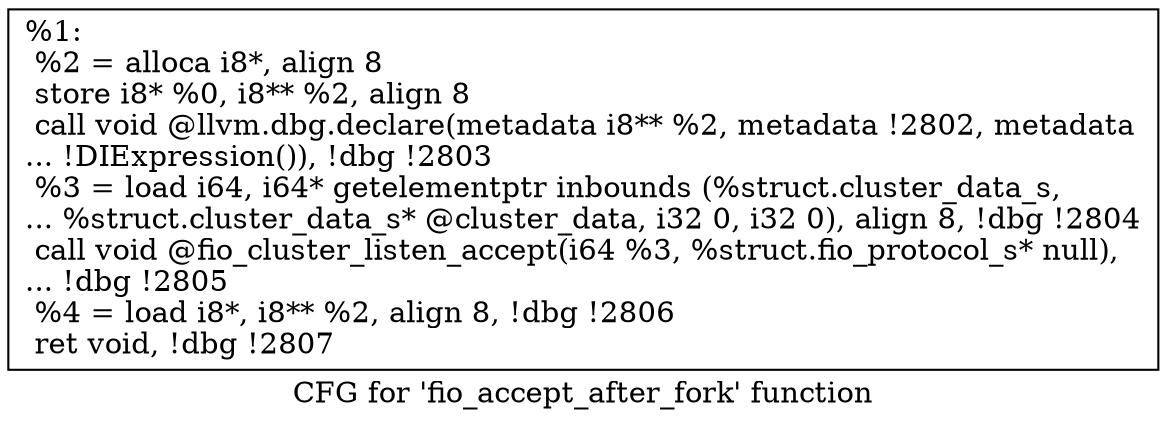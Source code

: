 digraph "CFG for 'fio_accept_after_fork' function" {
	label="CFG for 'fio_accept_after_fork' function";

	Node0x55685142ab90 [shape=record,label="{%1:\l  %2 = alloca i8*, align 8\l  store i8* %0, i8** %2, align 8\l  call void @llvm.dbg.declare(metadata i8** %2, metadata !2802, metadata\l... !DIExpression()), !dbg !2803\l  %3 = load i64, i64* getelementptr inbounds (%struct.cluster_data_s,\l... %struct.cluster_data_s* @cluster_data, i32 0, i32 0), align 8, !dbg !2804\l  call void @fio_cluster_listen_accept(i64 %3, %struct.fio_protocol_s* null),\l... !dbg !2805\l  %4 = load i8*, i8** %2, align 8, !dbg !2806\l  ret void, !dbg !2807\l}"];
}
